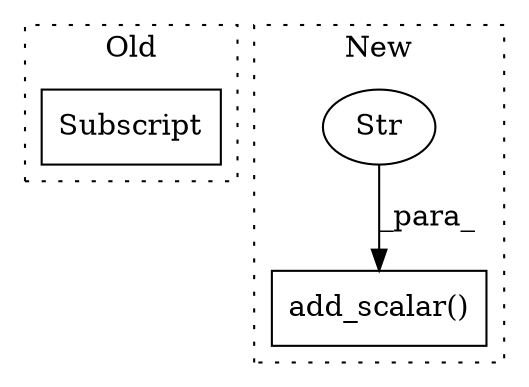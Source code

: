 digraph G {
subgraph cluster0 {
1 [label="Subscript" a="63" s="4503,0" l="7,0" shape="box"];
label = "Old";
style="dotted";
}
subgraph cluster1 {
2 [label="add_scalar()" a="75" s="4809,4856" l="23,1" shape="box"];
3 [label="Str" a="66" s="4832" l="17" shape="ellipse"];
label = "New";
style="dotted";
}
3 -> 2 [label="_para_"];
}